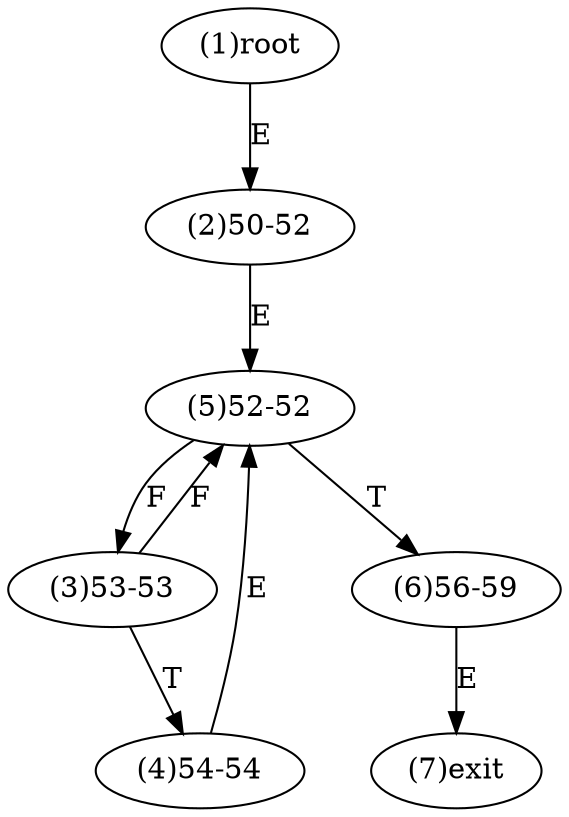 digraph "" { 
1[ label="(1)root"];
2[ label="(2)50-52"];
3[ label="(3)53-53"];
4[ label="(4)54-54"];
5[ label="(5)52-52"];
6[ label="(6)56-59"];
7[ label="(7)exit"];
1->2[ label="E"];
2->5[ label="E"];
3->5[ label="F"];
3->4[ label="T"];
4->5[ label="E"];
5->3[ label="F"];
5->6[ label="T"];
6->7[ label="E"];
}